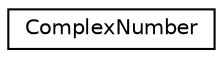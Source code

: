 digraph "Graphical Class Hierarchy"
{
  edge [fontname="Helvetica",fontsize="10",labelfontname="Helvetica",labelfontsize="10"];
  node [fontname="Helvetica",fontsize="10",shape=record];
  rankdir="LR";
  Node1 [label="ComplexNumber",height=0.2,width=0.4,color="black", fillcolor="white", style="filled",URL="$class_complex_number.html"];
}
